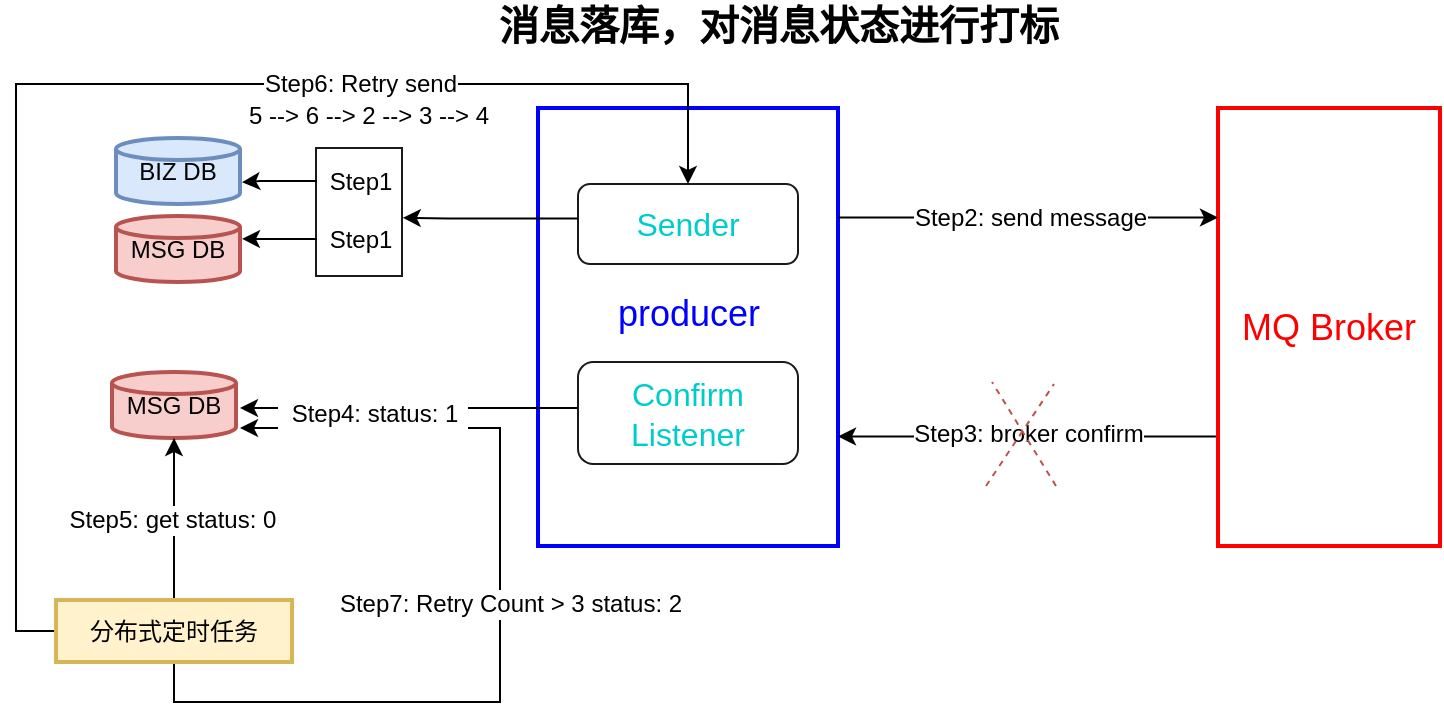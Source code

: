 <mxfile version="12.2.9" type="github" pages="1">
  <diagram id="8c5uPgTBDwxIE_aIOlKl" name="Page-1">
    <mxGraphModel dx="1661" dy="822" grid="1" gridSize="1" guides="1" tooltips="1" connect="1" arrows="1" fold="1" page="1" pageScale="1" pageWidth="827" pageHeight="1169" math="0" shadow="0">
      <root>
        <mxCell id="0"/>
        <mxCell id="1" parent="0"/>
        <mxCell id="fogzpK3HjRp3LBKvV7Fr-36" value="" style="rounded=0;whiteSpace=wrap;html=1;strokeColor=#1A1A1A;strokeWidth=1;fillColor=none;" vertex="1" parent="1">
          <mxGeometry x="209" y="102" width="43" height="64" as="geometry"/>
        </mxCell>
        <mxCell id="fogzpK3HjRp3LBKvV7Fr-9" value="" style="rounded=0;whiteSpace=wrap;html=1;strokeColor=#0000FF;strokeWidth=2;fillColor=none;" vertex="1" parent="1">
          <mxGeometry x="320" y="82" width="150" height="219" as="geometry"/>
        </mxCell>
        <mxCell id="fogzpK3HjRp3LBKvV7Fr-1" value="&lt;font style=&quot;font-size: 20px&quot;&gt;&lt;b&gt;消息落库，对消息状态进行打标&lt;/b&gt;&lt;/font&gt;" style="text;html=1;align=center;verticalAlign=middle;resizable=0;points=[];;autosize=1;" vertex="1" parent="1">
          <mxGeometry x="290" y="30" width="300" height="20" as="geometry"/>
        </mxCell>
        <mxCell id="fogzpK3HjRp3LBKvV7Fr-4" value="&lt;font style=&quot;font-size: 16px&quot; color=&quot;#00cccc&quot;&gt;Sender&lt;/font&gt;" style="rounded=1;whiteSpace=wrap;html=1;strokeColor=#1A1A1A;" vertex="1" parent="1">
          <mxGeometry x="340" y="120" width="110" height="40" as="geometry"/>
        </mxCell>
        <mxCell id="fogzpK3HjRp3LBKvV7Fr-27" style="edgeStyle=orthogonalEdgeStyle;rounded=0;orthogonalLoop=1;jettySize=auto;html=1;exitX=0;exitY=0.5;exitDx=0;exitDy=0;" edge="1" parent="1" source="fogzpK3HjRp3LBKvV7Fr-5">
          <mxGeometry relative="1" as="geometry">
            <mxPoint x="171" y="232" as="targetPoint"/>
            <Array as="points">
              <mxPoint x="340" y="232"/>
            </Array>
          </mxGeometry>
        </mxCell>
        <mxCell id="fogzpK3HjRp3LBKvV7Fr-5" value="&lt;font style=&quot;font-size: 16px&quot;&gt;&lt;font color=&quot;#00cccc&quot;&gt;Confirm&lt;br&gt;Listener&lt;/font&gt;&lt;br&gt;&lt;/font&gt;" style="rounded=1;whiteSpace=wrap;html=1;strokeColor=#1A1A1A;" vertex="1" parent="1">
          <mxGeometry x="340" y="209" width="110" height="51" as="geometry"/>
        </mxCell>
        <mxCell id="fogzpK3HjRp3LBKvV7Fr-6" value="&lt;font style=&quot;font-size: 18px&quot; color=&quot;#0000ff&quot;&gt;producer&lt;/font&gt;" style="text;html=1;align=center;verticalAlign=middle;resizable=0;points=[];;autosize=1;" vertex="1" parent="1">
          <mxGeometry x="350" y="174.5" width="90" height="20" as="geometry"/>
        </mxCell>
        <mxCell id="fogzpK3HjRp3LBKvV7Fr-10" style="edgeStyle=orthogonalEdgeStyle;rounded=0;orthogonalLoop=1;jettySize=auto;html=1;exitX=0;exitY=0.75;exitDx=0;exitDy=0;entryX=1;entryY=0.75;entryDx=0;entryDy=0;" edge="1" parent="1" source="fogzpK3HjRp3LBKvV7Fr-8" target="fogzpK3HjRp3LBKvV7Fr-9">
          <mxGeometry relative="1" as="geometry"/>
        </mxCell>
        <mxCell id="fogzpK3HjRp3LBKvV7Fr-17" value="Step3: broker confirm" style="text;html=1;align=center;verticalAlign=middle;resizable=0;points=[];;labelBackgroundColor=#ffffff;" vertex="1" connectable="0" parent="fogzpK3HjRp3LBKvV7Fr-10">
          <mxGeometry x="0.266" y="1" relative="1" as="geometry">
            <mxPoint x="25" y="-2.5" as="offset"/>
          </mxGeometry>
        </mxCell>
        <mxCell id="fogzpK3HjRp3LBKvV7Fr-8" value="&lt;font style=&quot;font-size: 18px&quot; color=&quot;#ff0000&quot;&gt;MQ Broker&lt;/font&gt;" style="rounded=0;whiteSpace=wrap;html=1;strokeColor=#FF0000;strokeWidth=2;" vertex="1" parent="1">
          <mxGeometry x="660" y="82" width="111" height="219" as="geometry"/>
        </mxCell>
        <mxCell id="fogzpK3HjRp3LBKvV7Fr-12" style="edgeStyle=orthogonalEdgeStyle;rounded=0;orthogonalLoop=1;jettySize=auto;html=1;exitX=1;exitY=0.25;exitDx=0;exitDy=0;entryX=0;entryY=0.25;entryDx=0;entryDy=0;" edge="1" parent="1" source="fogzpK3HjRp3LBKvV7Fr-9" target="fogzpK3HjRp3LBKvV7Fr-8">
          <mxGeometry relative="1" as="geometry"/>
        </mxCell>
        <mxCell id="fogzpK3HjRp3LBKvV7Fr-16" value="Step2: send message" style="text;html=1;align=center;verticalAlign=middle;resizable=0;points=[];;labelBackgroundColor=#ffffff;" vertex="1" connectable="0" parent="fogzpK3HjRp3LBKvV7Fr-12">
          <mxGeometry x="0.193" y="1" relative="1" as="geometry">
            <mxPoint x="-18" y="0.5" as="offset"/>
          </mxGeometry>
        </mxCell>
        <mxCell id="fogzpK3HjRp3LBKvV7Fr-21" style="edgeStyle=orthogonalEdgeStyle;rounded=0;orthogonalLoop=1;jettySize=auto;html=1;exitX=0.001;exitY=0.431;exitDx=0;exitDy=0;exitPerimeter=0;entryX=1.009;entryY=0.545;entryDx=0;entryDy=0;entryPerimeter=0;" edge="1" parent="1" source="fogzpK3HjRp3LBKvV7Fr-4" target="fogzpK3HjRp3LBKvV7Fr-36">
          <mxGeometry relative="1" as="geometry">
            <mxPoint x="305" y="137" as="sourcePoint"/>
            <mxPoint x="253" y="137" as="targetPoint"/>
            <Array as="points">
              <mxPoint x="275" y="137"/>
            </Array>
          </mxGeometry>
        </mxCell>
        <mxCell id="fogzpK3HjRp3LBKvV7Fr-23" value="" style="edgeStyle=orthogonalEdgeStyle;rounded=0;orthogonalLoop=1;jettySize=auto;html=1;" edge="1" parent="1" source="fogzpK3HjRp3LBKvV7Fr-18">
          <mxGeometry relative="1" as="geometry">
            <mxPoint x="172" y="119.176" as="targetPoint"/>
            <Array as="points">
              <mxPoint x="181" y="119"/>
              <mxPoint x="181" y="119"/>
            </Array>
          </mxGeometry>
        </mxCell>
        <mxCell id="fogzpK3HjRp3LBKvV7Fr-18" value="Step1" style="text;html=1;align=center;verticalAlign=middle;resizable=0;points=[];;autosize=1;" vertex="1" parent="1">
          <mxGeometry x="209.5" y="109" width="42" height="19" as="geometry"/>
        </mxCell>
        <mxCell id="fogzpK3HjRp3LBKvV7Fr-22" value="" style="edgeStyle=orthogonalEdgeStyle;rounded=0;orthogonalLoop=1;jettySize=auto;html=1;" edge="1" parent="1" source="fogzpK3HjRp3LBKvV7Fr-19">
          <mxGeometry relative="1" as="geometry">
            <mxPoint x="172" y="147.412" as="targetPoint"/>
            <Array as="points">
              <mxPoint x="181" y="147"/>
              <mxPoint x="181" y="147"/>
            </Array>
          </mxGeometry>
        </mxCell>
        <mxCell id="fogzpK3HjRp3LBKvV7Fr-19" value="Step1" style="text;html=1;align=center;verticalAlign=middle;resizable=0;points=[];;autosize=1;" vertex="1" parent="1">
          <mxGeometry x="209.5" y="138" width="42" height="19" as="geometry"/>
        </mxCell>
        <mxCell id="fogzpK3HjRp3LBKvV7Fr-24" value="BIZ DB" style="strokeWidth=2;html=1;shape=mxgraph.flowchart.database;whiteSpace=wrap;fillColor=#dae8fc;strokeColor=#6c8ebf;" vertex="1" parent="1">
          <mxGeometry x="109" y="97" width="62" height="33" as="geometry"/>
        </mxCell>
        <mxCell id="fogzpK3HjRp3LBKvV7Fr-25" value="MSG DB" style="strokeWidth=2;html=1;shape=mxgraph.flowchart.database;whiteSpace=wrap;fillColor=#f8cecc;strokeColor=#b85450;" vertex="1" parent="1">
          <mxGeometry x="109" y="136" width="62" height="33" as="geometry"/>
        </mxCell>
        <mxCell id="fogzpK3HjRp3LBKvV7Fr-26" value="MSG DB" style="strokeWidth=2;html=1;shape=mxgraph.flowchart.database;whiteSpace=wrap;fillColor=#f8cecc;strokeColor=#b85450;" vertex="1" parent="1">
          <mxGeometry x="107" y="214" width="62" height="33" as="geometry"/>
        </mxCell>
        <mxCell id="fogzpK3HjRp3LBKvV7Fr-29" style="edgeStyle=orthogonalEdgeStyle;rounded=0;orthogonalLoop=1;jettySize=auto;html=1;exitX=0.5;exitY=0;exitDx=0;exitDy=0;entryX=0.5;entryY=1;entryDx=0;entryDy=0;entryPerimeter=0;" edge="1" parent="1" source="fogzpK3HjRp3LBKvV7Fr-28" target="fogzpK3HjRp3LBKvV7Fr-26">
          <mxGeometry relative="1" as="geometry">
            <mxPoint x="142" y="261" as="targetPoint"/>
          </mxGeometry>
        </mxCell>
        <mxCell id="fogzpK3HjRp3LBKvV7Fr-34" value="Step5: get status: 0" style="text;html=1;align=center;verticalAlign=middle;resizable=0;points=[];;labelBackgroundColor=#ffffff;" vertex="1" connectable="0" parent="fogzpK3HjRp3LBKvV7Fr-29">
          <mxGeometry x="-0.007" y="1" relative="1" as="geometry">
            <mxPoint as="offset"/>
          </mxGeometry>
        </mxCell>
        <mxCell id="fogzpK3HjRp3LBKvV7Fr-30" style="edgeStyle=orthogonalEdgeStyle;rounded=0;orthogonalLoop=1;jettySize=auto;html=1;exitX=0;exitY=0.5;exitDx=0;exitDy=0;entryX=0.5;entryY=0;entryDx=0;entryDy=0;" edge="1" parent="1" source="fogzpK3HjRp3LBKvV7Fr-28" target="fogzpK3HjRp3LBKvV7Fr-4">
          <mxGeometry relative="1" as="geometry">
            <mxPoint x="35" y="195" as="targetPoint"/>
            <Array as="points">
              <mxPoint x="59" y="344"/>
              <mxPoint x="59" y="70"/>
              <mxPoint x="395" y="70"/>
            </Array>
          </mxGeometry>
        </mxCell>
        <mxCell id="fogzpK3HjRp3LBKvV7Fr-31" value="Step6: Retry send" style="text;html=1;align=center;verticalAlign=middle;resizable=0;points=[];;labelBackgroundColor=#ffffff;" vertex="1" connectable="0" parent="fogzpK3HjRp3LBKvV7Fr-30">
          <mxGeometry x="0.146" y="1" relative="1" as="geometry">
            <mxPoint x="75.5" y="0.5" as="offset"/>
          </mxGeometry>
        </mxCell>
        <mxCell id="fogzpK3HjRp3LBKvV7Fr-32" style="edgeStyle=orthogonalEdgeStyle;rounded=0;orthogonalLoop=1;jettySize=auto;html=1;exitX=0.5;exitY=1;exitDx=0;exitDy=0;" edge="1" parent="1" source="fogzpK3HjRp3LBKvV7Fr-28">
          <mxGeometry relative="1" as="geometry">
            <mxPoint x="171" y="242" as="targetPoint"/>
            <Array as="points">
              <mxPoint x="138" y="379"/>
              <mxPoint x="301" y="379"/>
              <mxPoint x="301" y="242"/>
            </Array>
          </mxGeometry>
        </mxCell>
        <mxCell id="fogzpK3HjRp3LBKvV7Fr-35" value="Step7: Retry Count &amp;gt; 3 status: 2" style="text;html=1;align=center;verticalAlign=middle;resizable=0;points=[];;labelBackgroundColor=#ffffff;" vertex="1" connectable="0" parent="fogzpK3HjRp3LBKvV7Fr-32">
          <mxGeometry x="-0.573" y="-1" relative="1" as="geometry">
            <mxPoint x="91.5" y="-50" as="offset"/>
          </mxGeometry>
        </mxCell>
        <mxCell id="fogzpK3HjRp3LBKvV7Fr-28" value="分布式定时任务" style="rounded=0;whiteSpace=wrap;html=1;strokeColor=#d6b656;strokeWidth=2;fillColor=#fff2cc;" vertex="1" parent="1">
          <mxGeometry x="79" y="328" width="118" height="31" as="geometry"/>
        </mxCell>
        <mxCell id="fogzpK3HjRp3LBKvV7Fr-33" value="Step4: status: 1" style="text;html=1;align=center;verticalAlign=middle;resizable=0;points=[];;autosize=1;fillColor=#ffffff;" vertex="1" parent="1">
          <mxGeometry x="190" y="224.5" width="95" height="20" as="geometry"/>
        </mxCell>
        <mxCell id="fogzpK3HjRp3LBKvV7Fr-38" value="" style="endArrow=none;dashed=1;html=1;fillColor=#f8cecc;strokeColor=#b85450;" edge="1" parent="1">
          <mxGeometry width="50" height="50" relative="1" as="geometry">
            <mxPoint x="544" y="271" as="sourcePoint"/>
            <mxPoint x="578" y="220" as="targetPoint"/>
          </mxGeometry>
        </mxCell>
        <mxCell id="fogzpK3HjRp3LBKvV7Fr-39" value="" style="endArrow=none;dashed=1;html=1;fillColor=#f8cecc;strokeColor=#b85450;" edge="1" parent="1">
          <mxGeometry width="50" height="50" relative="1" as="geometry">
            <mxPoint x="579" y="271" as="sourcePoint"/>
            <mxPoint x="547" y="219" as="targetPoint"/>
          </mxGeometry>
        </mxCell>
        <mxCell id="fogzpK3HjRp3LBKvV7Fr-40" value="5 --&amp;gt; 6 --&amp;gt; 2 --&amp;gt; 3 --&amp;gt; 4" style="text;html=1;align=center;verticalAlign=middle;resizable=0;points=[];;autosize=1;" vertex="1" parent="1">
          <mxGeometry x="169" y="76" width="131" height="19" as="geometry"/>
        </mxCell>
      </root>
    </mxGraphModel>
  </diagram>
</mxfile>

